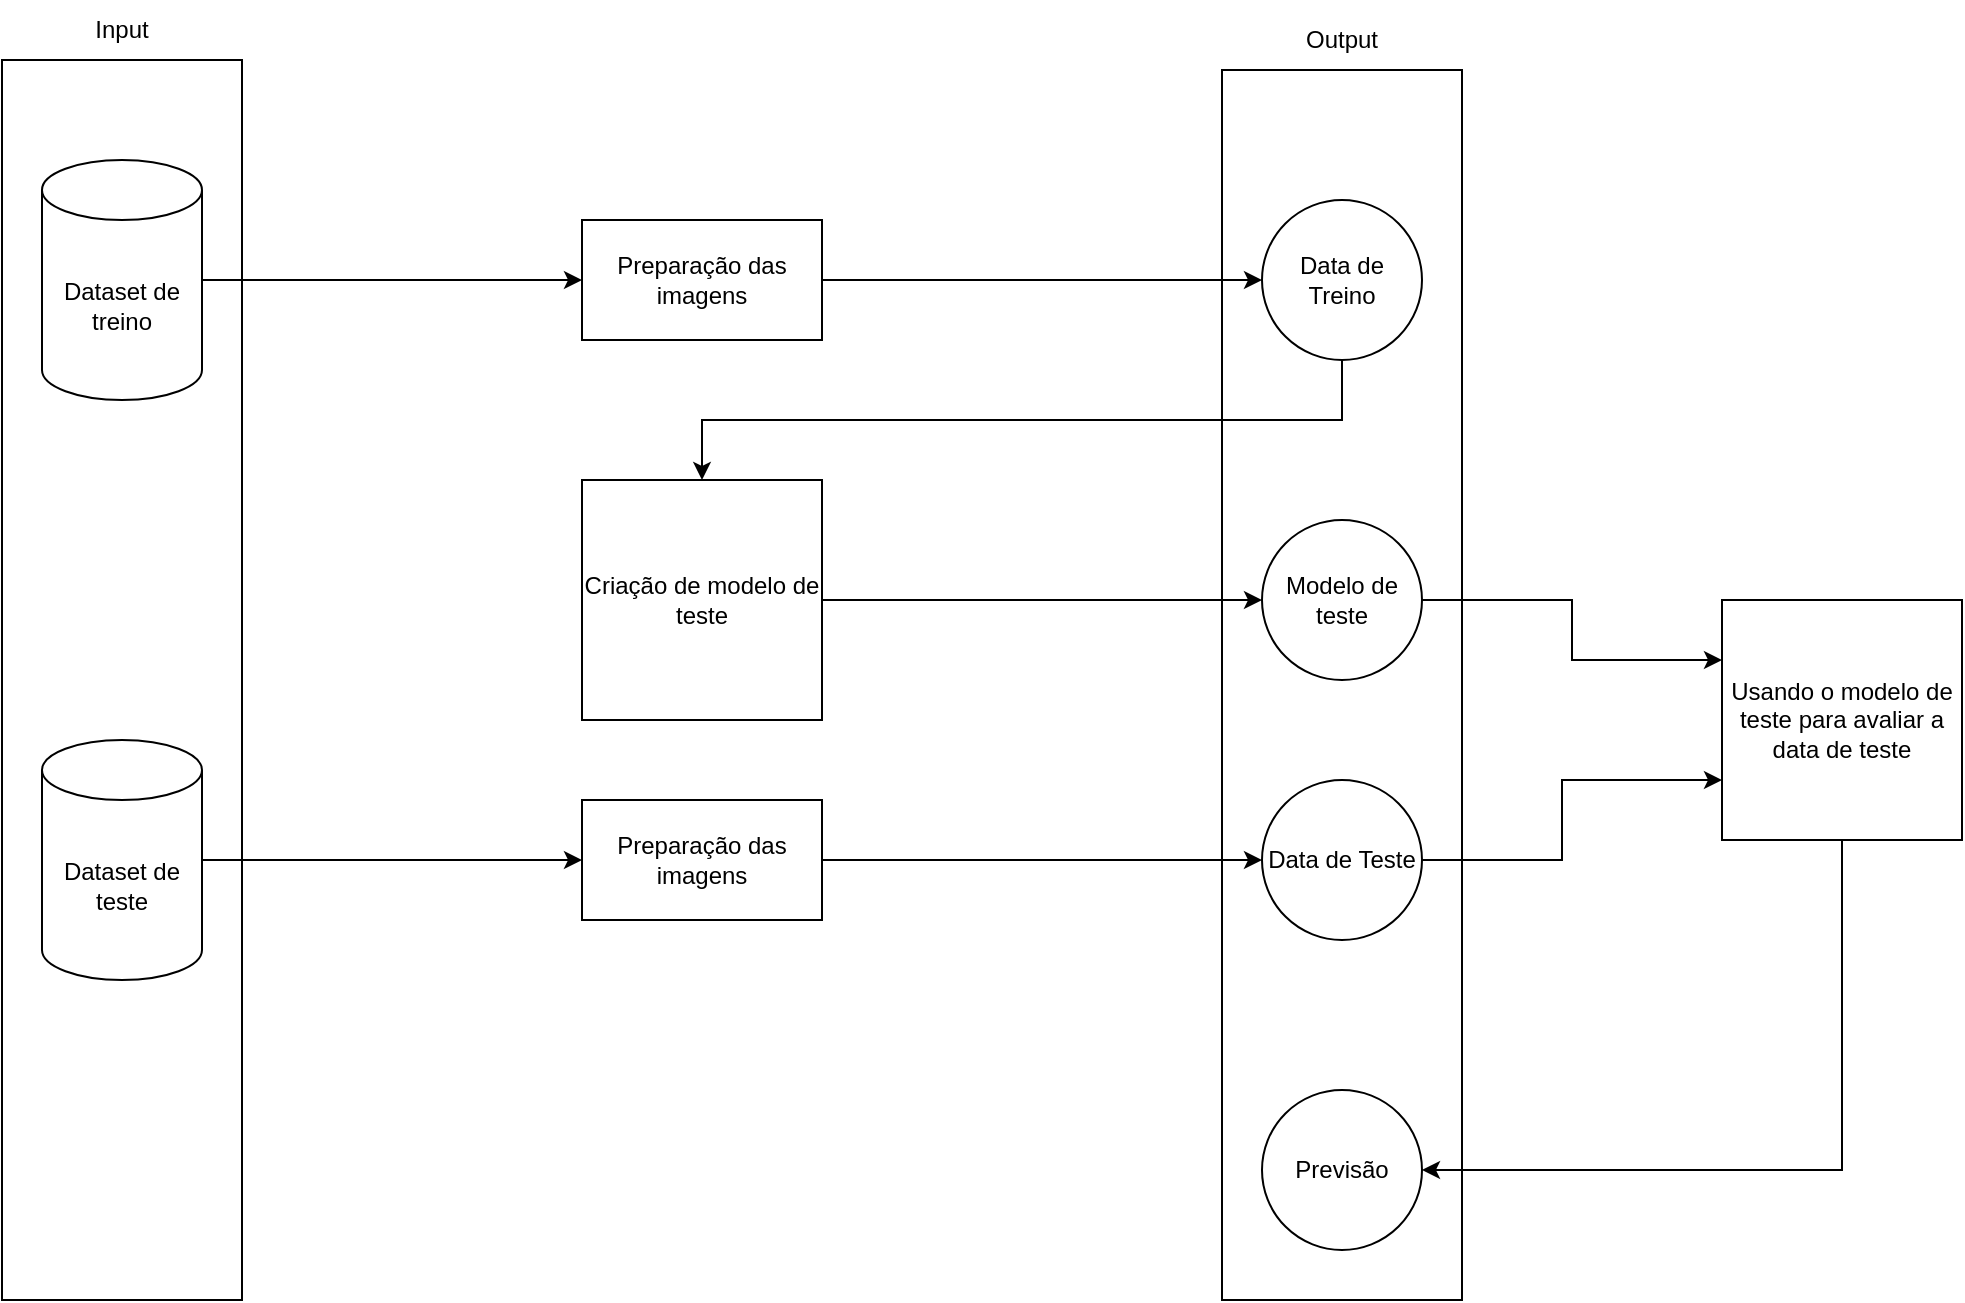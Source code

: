 <mxfile version="24.1.0" type="device">
  <diagram name="Página-1" id="Uk28339yBBT8LVyom4EZ">
    <mxGraphModel dx="1687" dy="878" grid="1" gridSize="10" guides="1" tooltips="1" connect="1" arrows="1" fold="1" page="1" pageScale="1" pageWidth="827" pageHeight="1169" math="0" shadow="0">
      <root>
        <mxCell id="0" />
        <mxCell id="1" parent="0" />
        <mxCell id="_ldkojSGVwhx99D4-DMx-18" value="" style="rounded=0;whiteSpace=wrap;html=1;" vertex="1" parent="1">
          <mxGeometry x="640" y="75" width="120" height="615" as="geometry" />
        </mxCell>
        <mxCell id="_ldkojSGVwhx99D4-DMx-17" value="" style="rounded=0;whiteSpace=wrap;html=1;" vertex="1" parent="1">
          <mxGeometry x="30" y="70" width="120" height="620" as="geometry" />
        </mxCell>
        <mxCell id="_ldkojSGVwhx99D4-DMx-3" style="edgeStyle=orthogonalEdgeStyle;rounded=0;orthogonalLoop=1;jettySize=auto;html=1;exitX=1;exitY=0.5;exitDx=0;exitDy=0;exitPerimeter=0;entryX=0;entryY=0.5;entryDx=0;entryDy=0;" edge="1" parent="1" source="_ldkojSGVwhx99D4-DMx-2" target="_ldkojSGVwhx99D4-DMx-21">
          <mxGeometry relative="1" as="geometry">
            <mxPoint x="210" y="212.5" as="targetPoint" />
          </mxGeometry>
        </mxCell>
        <mxCell id="_ldkojSGVwhx99D4-DMx-2" value="Dataset de treino" style="shape=cylinder3;whiteSpace=wrap;html=1;boundedLbl=1;backgroundOutline=1;size=15;" vertex="1" parent="1">
          <mxGeometry x="50" y="120" width="80" height="120" as="geometry" />
        </mxCell>
        <mxCell id="_ldkojSGVwhx99D4-DMx-32" style="edgeStyle=orthogonalEdgeStyle;rounded=0;orthogonalLoop=1;jettySize=auto;html=1;exitX=1;exitY=0.5;exitDx=0;exitDy=0;entryX=0;entryY=0.5;entryDx=0;entryDy=0;" edge="1" parent="1" source="_ldkojSGVwhx99D4-DMx-7" target="_ldkojSGVwhx99D4-DMx-31">
          <mxGeometry relative="1" as="geometry" />
        </mxCell>
        <mxCell id="_ldkojSGVwhx99D4-DMx-7" value="Criação de modelo de teste" style="whiteSpace=wrap;html=1;aspect=fixed;" vertex="1" parent="1">
          <mxGeometry x="320" y="280" width="120" height="120" as="geometry" />
        </mxCell>
        <mxCell id="_ldkojSGVwhx99D4-DMx-19" value="Input" style="text;html=1;align=center;verticalAlign=middle;whiteSpace=wrap;rounded=0;" vertex="1" parent="1">
          <mxGeometry x="60" y="40" width="60" height="30" as="geometry" />
        </mxCell>
        <mxCell id="_ldkojSGVwhx99D4-DMx-20" value="Output" style="text;html=1;align=center;verticalAlign=middle;whiteSpace=wrap;rounded=0;" vertex="1" parent="1">
          <mxGeometry x="670" y="45" width="60" height="30" as="geometry" />
        </mxCell>
        <mxCell id="_ldkojSGVwhx99D4-DMx-24" style="edgeStyle=orthogonalEdgeStyle;rounded=0;orthogonalLoop=1;jettySize=auto;html=1;exitX=1;exitY=0.5;exitDx=0;exitDy=0;entryX=0;entryY=0.5;entryDx=0;entryDy=0;" edge="1" parent="1" source="_ldkojSGVwhx99D4-DMx-21" target="_ldkojSGVwhx99D4-DMx-23">
          <mxGeometry relative="1" as="geometry" />
        </mxCell>
        <mxCell id="_ldkojSGVwhx99D4-DMx-21" value="Preparação das imagens" style="rounded=0;whiteSpace=wrap;html=1;" vertex="1" parent="1">
          <mxGeometry x="320" y="150" width="120" height="60" as="geometry" />
        </mxCell>
        <mxCell id="_ldkojSGVwhx99D4-DMx-30" style="edgeStyle=orthogonalEdgeStyle;rounded=0;orthogonalLoop=1;jettySize=auto;html=1;exitX=0.5;exitY=1;exitDx=0;exitDy=0;" edge="1" parent="1" source="_ldkojSGVwhx99D4-DMx-23" target="_ldkojSGVwhx99D4-DMx-7">
          <mxGeometry relative="1" as="geometry" />
        </mxCell>
        <mxCell id="_ldkojSGVwhx99D4-DMx-23" value="Data de Treino" style="ellipse;whiteSpace=wrap;html=1;aspect=fixed;" vertex="1" parent="1">
          <mxGeometry x="660" y="140" width="80" height="80" as="geometry" />
        </mxCell>
        <mxCell id="_ldkojSGVwhx99D4-DMx-27" style="edgeStyle=orthogonalEdgeStyle;rounded=0;orthogonalLoop=1;jettySize=auto;html=1;exitX=1;exitY=0.5;exitDx=0;exitDy=0;exitPerimeter=0;entryX=0;entryY=0.5;entryDx=0;entryDy=0;" edge="1" parent="1" source="_ldkojSGVwhx99D4-DMx-25" target="_ldkojSGVwhx99D4-DMx-26">
          <mxGeometry relative="1" as="geometry" />
        </mxCell>
        <mxCell id="_ldkojSGVwhx99D4-DMx-25" value="Dataset de teste" style="shape=cylinder3;whiteSpace=wrap;html=1;boundedLbl=1;backgroundOutline=1;size=15;" vertex="1" parent="1">
          <mxGeometry x="50" y="410" width="80" height="120" as="geometry" />
        </mxCell>
        <mxCell id="_ldkojSGVwhx99D4-DMx-29" style="edgeStyle=orthogonalEdgeStyle;rounded=0;orthogonalLoop=1;jettySize=auto;html=1;exitX=1;exitY=0.5;exitDx=0;exitDy=0;entryX=0;entryY=0.5;entryDx=0;entryDy=0;" edge="1" parent="1" source="_ldkojSGVwhx99D4-DMx-26" target="_ldkojSGVwhx99D4-DMx-28">
          <mxGeometry relative="1" as="geometry" />
        </mxCell>
        <mxCell id="_ldkojSGVwhx99D4-DMx-26" value="Preparação das imagens" style="rounded=0;whiteSpace=wrap;html=1;" vertex="1" parent="1">
          <mxGeometry x="320" y="440" width="120" height="60" as="geometry" />
        </mxCell>
        <mxCell id="_ldkojSGVwhx99D4-DMx-36" style="edgeStyle=orthogonalEdgeStyle;rounded=0;orthogonalLoop=1;jettySize=auto;html=1;exitX=1;exitY=0.5;exitDx=0;exitDy=0;entryX=0;entryY=0.75;entryDx=0;entryDy=0;" edge="1" parent="1" source="_ldkojSGVwhx99D4-DMx-28" target="_ldkojSGVwhx99D4-DMx-33">
          <mxGeometry relative="1" as="geometry">
            <Array as="points">
              <mxPoint x="810" y="470" />
              <mxPoint x="810" y="430" />
            </Array>
          </mxGeometry>
        </mxCell>
        <mxCell id="_ldkojSGVwhx99D4-DMx-28" value="Data de Teste" style="ellipse;whiteSpace=wrap;html=1;aspect=fixed;" vertex="1" parent="1">
          <mxGeometry x="660" y="430" width="80" height="80" as="geometry" />
        </mxCell>
        <mxCell id="_ldkojSGVwhx99D4-DMx-35" style="edgeStyle=orthogonalEdgeStyle;rounded=0;orthogonalLoop=1;jettySize=auto;html=1;exitX=1;exitY=0.5;exitDx=0;exitDy=0;entryX=0;entryY=0.25;entryDx=0;entryDy=0;" edge="1" parent="1" source="_ldkojSGVwhx99D4-DMx-31" target="_ldkojSGVwhx99D4-DMx-33">
          <mxGeometry relative="1" as="geometry" />
        </mxCell>
        <mxCell id="_ldkojSGVwhx99D4-DMx-31" value="Modelo de teste" style="ellipse;whiteSpace=wrap;html=1;aspect=fixed;" vertex="1" parent="1">
          <mxGeometry x="660" y="300" width="80" height="80" as="geometry" />
        </mxCell>
        <mxCell id="_ldkojSGVwhx99D4-DMx-38" style="edgeStyle=orthogonalEdgeStyle;rounded=0;orthogonalLoop=1;jettySize=auto;html=1;exitX=0.5;exitY=1;exitDx=0;exitDy=0;entryX=1;entryY=0.5;entryDx=0;entryDy=0;" edge="1" parent="1" source="_ldkojSGVwhx99D4-DMx-33" target="_ldkojSGVwhx99D4-DMx-37">
          <mxGeometry relative="1" as="geometry">
            <Array as="points">
              <mxPoint x="950" y="625" />
            </Array>
          </mxGeometry>
        </mxCell>
        <mxCell id="_ldkojSGVwhx99D4-DMx-33" value="Usando o modelo de teste para avaliar a data de teste" style="whiteSpace=wrap;html=1;aspect=fixed;" vertex="1" parent="1">
          <mxGeometry x="890" y="340" width="120" height="120" as="geometry" />
        </mxCell>
        <mxCell id="_ldkojSGVwhx99D4-DMx-37" value="Previsão" style="ellipse;whiteSpace=wrap;html=1;aspect=fixed;" vertex="1" parent="1">
          <mxGeometry x="660" y="585" width="80" height="80" as="geometry" />
        </mxCell>
      </root>
    </mxGraphModel>
  </diagram>
</mxfile>

